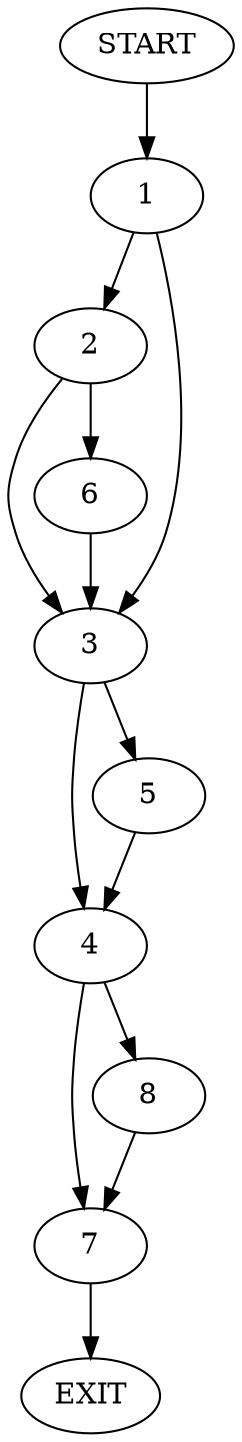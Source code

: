 digraph {
0 [label="START"]
9 [label="EXIT"]
0 -> 1
1 -> 2
1 -> 3
3 -> 4
3 -> 5
2 -> 6
2 -> 3
6 -> 3
5 -> 4
4 -> 7
4 -> 8
8 -> 7
7 -> 9
}
